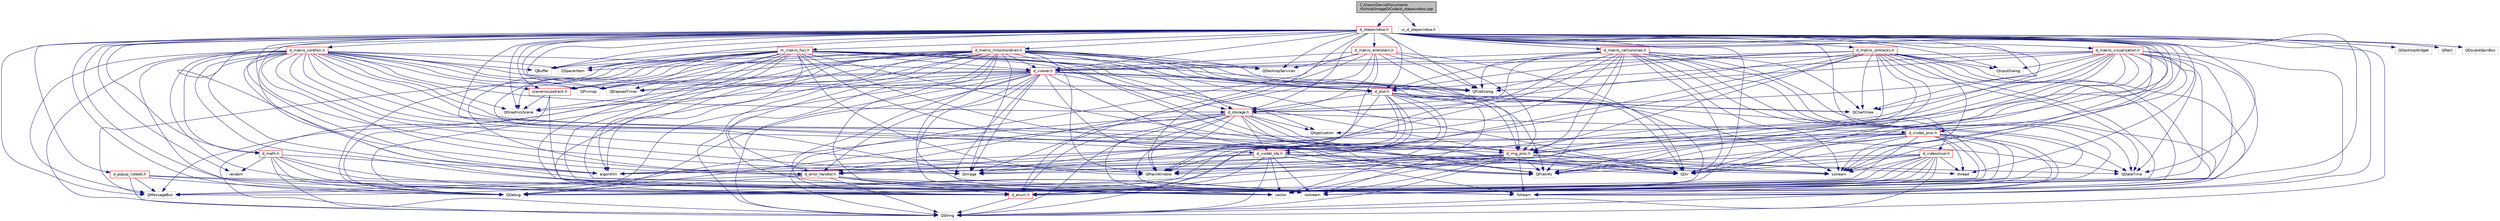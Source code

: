 digraph "C:/Users/David/Documents/GitHub/ImageD/Code/d_stepwindow.cpp"
{
 // LATEX_PDF_SIZE
  edge [fontname="Helvetica",fontsize="10",labelfontname="Helvetica",labelfontsize="10"];
  node [fontname="Helvetica",fontsize="10",shape=record];
  Node1 [label="C:/Users/David/Documents\l/GitHub/ImageD/Code/d_stepwindow.cpp",height=0.2,width=0.4,color="black", fillcolor="grey75", style="filled", fontcolor="black",tooltip=" "];
  Node1 -> Node2 [color="midnightblue",fontsize="10",style="solid"];
  Node2 [label="d_stepwindow.h",height=0.2,width=0.4,color="red", fillcolor="white", style="filled",URL="$d__stepwindow_8h.html",tooltip=" "];
  Node2 -> Node3 [color="midnightblue",fontsize="10",style="solid"];
  Node3 [label="d_enum.h",height=0.2,width=0.4,color="red", fillcolor="white", style="filled",URL="$d__enum_8h.html",tooltip=" "];
  Node3 -> Node5 [color="midnightblue",fontsize="10",style="solid"];
  Node5 [label="QString",height=0.2,width=0.4,color="grey75", fillcolor="white", style="filled",tooltip=" "];
  Node2 -> Node7 [color="midnightblue",fontsize="10",style="solid"];
  Node7 [label="d_viewer.h",height=0.2,width=0.4,color="red", fillcolor="white", style="filled",URL="$d__viewer_8h.html",tooltip=" "];
  Node7 -> Node3 [color="midnightblue",fontsize="10",style="solid"];
  Node7 -> Node8 [color="midnightblue",fontsize="10",style="solid"];
  Node8 [label="scenemousetrack.h",height=0.2,width=0.4,color="red", fillcolor="white", style="filled",URL="$scenemousetrack_8h.html",tooltip=" "];
  Node8 -> Node9 [color="midnightblue",fontsize="10",style="solid"];
  Node9 [label="iostream",height=0.2,width=0.4,color="grey75", fillcolor="white", style="filled",tooltip=" "];
  Node8 -> Node10 [color="midnightblue",fontsize="10",style="solid"];
  Node10 [label="QGraphicsScene",height=0.2,width=0.4,color="grey75", fillcolor="white", style="filled",tooltip=" "];
  Node8 -> Node12 [color="midnightblue",fontsize="10",style="solid"];
  Node12 [label="QDebug",height=0.2,width=0.4,color="grey75", fillcolor="white", style="filled",tooltip=" "];
  Node7 -> Node15 [color="midnightblue",fontsize="10",style="solid"];
  Node15 [label="d_img_proc.h",height=0.2,width=0.4,color="red", fillcolor="white", style="filled",URL="$d__img__proc_8h.html",tooltip=" "];
  Node15 -> Node3 [color="midnightblue",fontsize="10",style="solid"];
  Node15 -> Node9 [color="midnightblue",fontsize="10",style="solid"];
  Node15 -> Node17 [color="midnightblue",fontsize="10",style="solid"];
  Node17 [label="vector",height=0.2,width=0.4,color="grey75", fillcolor="white", style="filled",tooltip=" "];
  Node15 -> Node26 [color="midnightblue",fontsize="10",style="solid"];
  Node26 [label="fstream",height=0.2,width=0.4,color="grey75", fillcolor="white", style="filled",tooltip=" "];
  Node15 -> Node33 [color="midnightblue",fontsize="10",style="solid"];
  Node33 [label="sstream",height=0.2,width=0.4,color="grey75", fillcolor="white", style="filled",tooltip=" "];
  Node15 -> Node20 [color="midnightblue",fontsize="10",style="solid"];
  Node20 [label="thread",height=0.2,width=0.4,color="grey75", fillcolor="white", style="filled",tooltip=" "];
  Node15 -> Node35 [color="midnightblue",fontsize="10",style="solid"];
  Node35 [label="QMainWindow",height=0.2,width=0.4,color="grey75", fillcolor="white", style="filled",tooltip=" "];
  Node15 -> Node36 [color="midnightblue",fontsize="10",style="solid"];
  Node36 [label="QImage",height=0.2,width=0.4,color="grey75", fillcolor="white", style="filled",tooltip=" "];
  Node15 -> Node28 [color="midnightblue",fontsize="10",style="solid"];
  Node28 [label="QFileInfo",height=0.2,width=0.4,color="grey75", fillcolor="white", style="filled",tooltip=" "];
  Node15 -> Node27 [color="midnightblue",fontsize="10",style="solid"];
  Node27 [label="QDir",height=0.2,width=0.4,color="grey75", fillcolor="white", style="filled",tooltip=" "];
  Node15 -> Node5 [color="midnightblue",fontsize="10",style="solid"];
  Node15 -> Node12 [color="midnightblue",fontsize="10",style="solid"];
  Node7 -> Node41 [color="midnightblue",fontsize="10",style="solid"];
  Node41 [label="d_error_handler.h",height=0.2,width=0.4,color="red", fillcolor="white", style="filled",URL="$d__error__handler_8h.html",tooltip=" "];
  Node41 -> Node3 [color="midnightblue",fontsize="10",style="solid"];
  Node41 -> Node9 [color="midnightblue",fontsize="10",style="solid"];
  Node41 -> Node17 [color="midnightblue",fontsize="10",style="solid"];
  Node41 -> Node26 [color="midnightblue",fontsize="10",style="solid"];
  Node41 -> Node5 [color="midnightblue",fontsize="10",style="solid"];
  Node41 -> Node12 [color="midnightblue",fontsize="10",style="solid"];
  Node41 -> Node42 [color="midnightblue",fontsize="10",style="solid"];
  Node42 [label="QMessageBox",height=0.2,width=0.4,color="grey75", fillcolor="white", style="filled",tooltip=" "];
  Node7 -> Node44 [color="midnightblue",fontsize="10",style="solid"];
  Node44 [label="d_plot.h",height=0.2,width=0.4,color="red", fillcolor="white", style="filled",URL="$d__plot_8h.html",tooltip=" "];
  Node44 -> Node3 [color="midnightblue",fontsize="10",style="solid"];
  Node44 -> Node15 [color="midnightblue",fontsize="10",style="solid"];
  Node44 -> Node45 [color="midnightblue",fontsize="10",style="solid"];
  Node45 [label="d_storage.h",height=0.2,width=0.4,color="red", fillcolor="white", style="filled",URL="$d__storage_8h.html",tooltip=" "];
  Node45 -> Node3 [color="midnightblue",fontsize="10",style="solid"];
  Node45 -> Node15 [color="midnightblue",fontsize="10",style="solid"];
  Node45 -> Node46 [color="midnightblue",fontsize="10",style="solid"];
  Node46 [label="d_visdat_obj.h",height=0.2,width=0.4,color="red", fillcolor="white", style="filled",URL="$d__visdat__obj_8h.html",tooltip=" "];
  Node46 -> Node3 [color="midnightblue",fontsize="10",style="solid"];
  Node46 -> Node41 [color="midnightblue",fontsize="10",style="solid"];
  Node46 -> Node48 [color="midnightblue",fontsize="10",style="solid"];
  Node48 [label="QDateTime",height=0.2,width=0.4,color="grey75", fillcolor="white", style="filled",tooltip=" "];
  Node46 -> Node5 [color="midnightblue",fontsize="10",style="solid"];
  Node46 -> Node9 [color="midnightblue",fontsize="10",style="solid"];
  Node46 -> Node33 [color="midnightblue",fontsize="10",style="solid"];
  Node46 -> Node26 [color="midnightblue",fontsize="10",style="solid"];
  Node46 -> Node17 [color="midnightblue",fontsize="10",style="solid"];
  Node46 -> Node18 [color="midnightblue",fontsize="10",style="solid"];
  Node18 [label="algorithm",height=0.2,width=0.4,color="grey75", fillcolor="white", style="filled",tooltip=" "];
  Node45 -> Node54 [color="midnightblue",fontsize="10",style="solid"];
  Node54 [label="d_visdat_proc.h",height=0.2,width=0.4,color="red", fillcolor="white", style="filled",URL="$d__visdat__proc_8h.html",tooltip=" "];
  Node54 -> Node3 [color="midnightblue",fontsize="10",style="solid"];
  Node54 -> Node15 [color="midnightblue",fontsize="10",style="solid"];
  Node54 -> Node46 [color="midnightblue",fontsize="10",style="solid"];
  Node54 -> Node9 [color="midnightblue",fontsize="10",style="solid"];
  Node54 -> Node17 [color="midnightblue",fontsize="10",style="solid"];
  Node54 -> Node26 [color="midnightblue",fontsize="10",style="solid"];
  Node54 -> Node33 [color="midnightblue",fontsize="10",style="solid"];
  Node54 -> Node20 [color="midnightblue",fontsize="10",style="solid"];
  Node54 -> Node35 [color="midnightblue",fontsize="10",style="solid"];
  Node54 -> Node36 [color="midnightblue",fontsize="10",style="solid"];
  Node54 -> Node28 [color="midnightblue",fontsize="10",style="solid"];
  Node54 -> Node27 [color="midnightblue",fontsize="10",style="solid"];
  Node54 -> Node5 [color="midnightblue",fontsize="10",style="solid"];
  Node54 -> Node12 [color="midnightblue",fontsize="10",style="solid"];
  Node45 -> Node9 [color="midnightblue",fontsize="10",style="solid"];
  Node45 -> Node17 [color="midnightblue",fontsize="10",style="solid"];
  Node45 -> Node35 [color="midnightblue",fontsize="10",style="solid"];
  Node45 -> Node36 [color="midnightblue",fontsize="10",style="solid"];
  Node45 -> Node28 [color="midnightblue",fontsize="10",style="solid"];
  Node45 -> Node27 [color="midnightblue",fontsize="10",style="solid"];
  Node45 -> Node5 [color="midnightblue",fontsize="10",style="solid"];
  Node45 -> Node12 [color="midnightblue",fontsize="10",style="solid"];
  Node45 -> Node64 [color="midnightblue",fontsize="10",style="solid"];
  Node64 [label="QApplication",height=0.2,width=0.4,color="grey75", fillcolor="white", style="filled",tooltip=" "];
  Node45 -> Node42 [color="midnightblue",fontsize="10",style="solid"];
  Node44 -> Node46 [color="midnightblue",fontsize="10",style="solid"];
  Node44 -> Node9 [color="midnightblue",fontsize="10",style="solid"];
  Node44 -> Node17 [color="midnightblue",fontsize="10",style="solid"];
  Node44 -> Node36 [color="midnightblue",fontsize="10",style="solid"];
  Node44 -> Node28 [color="midnightblue",fontsize="10",style="solid"];
  Node44 -> Node27 [color="midnightblue",fontsize="10",style="solid"];
  Node44 -> Node5 [color="midnightblue",fontsize="10",style="solid"];
  Node44 -> Node12 [color="midnightblue",fontsize="10",style="solid"];
  Node44 -> Node66 [color="midnightblue",fontsize="10",style="solid"];
  Node66 [label="QChartView",height=0.2,width=0.4,color="grey75", fillcolor="white", style="filled",tooltip=" "];
  Node7 -> Node9 [color="midnightblue",fontsize="10",style="solid"];
  Node7 -> Node17 [color="midnightblue",fontsize="10",style="solid"];
  Node7 -> Node36 [color="midnightblue",fontsize="10",style="solid"];
  Node7 -> Node80 [color="midnightblue",fontsize="10",style="solid"];
  Node80 [label="QPixmap",height=0.2,width=0.4,color="grey75", fillcolor="white", style="filled",tooltip=" "];
  Node7 -> Node10 [color="midnightblue",fontsize="10",style="solid"];
  Node7 -> Node5 [color="midnightblue",fontsize="10",style="solid"];
  Node7 -> Node12 [color="midnightblue",fontsize="10",style="solid"];
  Node7 -> Node42 [color="midnightblue",fontsize="10",style="solid"];
  Node7 -> Node82 [color="midnightblue",fontsize="10",style="solid"];
  Node82 [label="QFileDialog",height=0.2,width=0.4,color="grey75", fillcolor="white", style="filled",tooltip=" "];
  Node7 -> Node28 [color="midnightblue",fontsize="10",style="solid"];
  Node7 -> Node27 [color="midnightblue",fontsize="10",style="solid"];
  Node7 -> Node83 [color="midnightblue",fontsize="10",style="solid"];
  Node83 [label="QElapsedTimer",height=0.2,width=0.4,color="grey75", fillcolor="white", style="filled",tooltip=" "];
  Node7 -> Node66 [color="midnightblue",fontsize="10",style="solid"];
  Node2 -> Node8 [color="midnightblue",fontsize="10",style="solid"];
  Node2 -> Node15 [color="midnightblue",fontsize="10",style="solid"];
  Node2 -> Node45 [color="midnightblue",fontsize="10",style="solid"];
  Node2 -> Node44 [color="midnightblue",fontsize="10",style="solid"];
  Node2 -> Node85 [color="midnightblue",fontsize="10",style="solid"];
  Node85 [label="d_makro_corefoci.h",height=0.2,width=0.4,color="red", fillcolor="white", style="filled",URL="$d__makro__corefoci_8h.html",tooltip=" "];
  Node85 -> Node3 [color="midnightblue",fontsize="10",style="solid"];
  Node85 -> Node8 [color="midnightblue",fontsize="10",style="solid"];
  Node85 -> Node15 [color="midnightblue",fontsize="10",style="solid"];
  Node85 -> Node44 [color="midnightblue",fontsize="10",style="solid"];
  Node85 -> Node45 [color="midnightblue",fontsize="10",style="solid"];
  Node85 -> Node7 [color="midnightblue",fontsize="10",style="solid"];
  Node85 -> Node41 [color="midnightblue",fontsize="10",style="solid"];
  Node85 -> Node30 [color="midnightblue",fontsize="10",style="solid"];
  Node30 [label="d_math.h",height=0.2,width=0.4,color="red", fillcolor="white", style="filled",URL="$d__math_8h.html",tooltip=" "];
  Node30 -> Node3 [color="midnightblue",fontsize="10",style="solid"];
  Node30 -> Node9 [color="midnightblue",fontsize="10",style="solid"];
  Node30 -> Node17 [color="midnightblue",fontsize="10",style="solid"];
  Node30 -> Node18 [color="midnightblue",fontsize="10",style="solid"];
  Node30 -> Node31 [color="midnightblue",fontsize="10",style="solid"];
  Node31 [label="random",height=0.2,width=0.4,color="grey75", fillcolor="white", style="filled",tooltip=" "];
  Node30 -> Node5 [color="midnightblue",fontsize="10",style="solid"];
  Node30 -> Node12 [color="midnightblue",fontsize="10",style="solid"];
  Node85 -> Node9 [color="midnightblue",fontsize="10",style="solid"];
  Node85 -> Node33 [color="midnightblue",fontsize="10",style="solid"];
  Node85 -> Node26 [color="midnightblue",fontsize="10",style="solid"];
  Node85 -> Node17 [color="midnightblue",fontsize="10",style="solid"];
  Node85 -> Node18 [color="midnightblue",fontsize="10",style="solid"];
  Node85 -> Node35 [color="midnightblue",fontsize="10",style="solid"];
  Node85 -> Node36 [color="midnightblue",fontsize="10",style="solid"];
  Node85 -> Node80 [color="midnightblue",fontsize="10",style="solid"];
  Node85 -> Node10 [color="midnightblue",fontsize="10",style="solid"];
  Node85 -> Node28 [color="midnightblue",fontsize="10",style="solid"];
  Node85 -> Node27 [color="midnightblue",fontsize="10",style="solid"];
  Node85 -> Node5 [color="midnightblue",fontsize="10",style="solid"];
  Node85 -> Node12 [color="midnightblue",fontsize="10",style="solid"];
  Node85 -> Node42 [color="midnightblue",fontsize="10",style="solid"];
  Node85 -> Node82 [color="midnightblue",fontsize="10",style="solid"];
  Node85 -> Node91 [color="midnightblue",fontsize="10",style="solid"];
  Node91 [label="QBuffer",height=0.2,width=0.4,color="grey75", fillcolor="white", style="filled",tooltip=" "];
  Node85 -> Node92 [color="midnightblue",fontsize="10",style="solid"];
  Node92 [label="QSpacerItem",height=0.2,width=0.4,color="grey75", fillcolor="white", style="filled",tooltip=" "];
  Node85 -> Node83 [color="midnightblue",fontsize="10",style="solid"];
  Node85 -> Node48 [color="midnightblue",fontsize="10",style="solid"];
  Node2 -> Node94 [color="midnightblue",fontsize="10",style="solid"];
  Node94 [label="d_makro_mitochondrien.h",height=0.2,width=0.4,color="red", fillcolor="white", style="filled",URL="$d__makro__mitochondrien_8h.html",tooltip=" "];
  Node94 -> Node3 [color="midnightblue",fontsize="10",style="solid"];
  Node94 -> Node8 [color="midnightblue",fontsize="10",style="solid"];
  Node94 -> Node15 [color="midnightblue",fontsize="10",style="solid"];
  Node94 -> Node44 [color="midnightblue",fontsize="10",style="solid"];
  Node94 -> Node45 [color="midnightblue",fontsize="10",style="solid"];
  Node94 -> Node41 [color="midnightblue",fontsize="10",style="solid"];
  Node94 -> Node7 [color="midnightblue",fontsize="10",style="solid"];
  Node94 -> Node9 [color="midnightblue",fontsize="10",style="solid"];
  Node94 -> Node33 [color="midnightblue",fontsize="10",style="solid"];
  Node94 -> Node26 [color="midnightblue",fontsize="10",style="solid"];
  Node94 -> Node17 [color="midnightblue",fontsize="10",style="solid"];
  Node94 -> Node18 [color="midnightblue",fontsize="10",style="solid"];
  Node94 -> Node35 [color="midnightblue",fontsize="10",style="solid"];
  Node94 -> Node36 [color="midnightblue",fontsize="10",style="solid"];
  Node94 -> Node80 [color="midnightblue",fontsize="10",style="solid"];
  Node94 -> Node10 [color="midnightblue",fontsize="10",style="solid"];
  Node94 -> Node28 [color="midnightblue",fontsize="10",style="solid"];
  Node94 -> Node27 [color="midnightblue",fontsize="10",style="solid"];
  Node94 -> Node5 [color="midnightblue",fontsize="10",style="solid"];
  Node94 -> Node12 [color="midnightblue",fontsize="10",style="solid"];
  Node94 -> Node42 [color="midnightblue",fontsize="10",style="solid"];
  Node94 -> Node82 [color="midnightblue",fontsize="10",style="solid"];
  Node94 -> Node91 [color="midnightblue",fontsize="10",style="solid"];
  Node94 -> Node92 [color="midnightblue",fontsize="10",style="solid"];
  Node94 -> Node83 [color="midnightblue",fontsize="10",style="solid"];
  Node94 -> Node48 [color="midnightblue",fontsize="10",style="solid"];
  Node94 -> Node99 [color="midnightblue",fontsize="10",style="solid"];
  Node99 [label="QDesktopServices",height=0.2,width=0.4,color="grey75", fillcolor="white", style="filled",tooltip=" "];
  Node2 -> Node101 [color="midnightblue",fontsize="10",style="solid"];
  Node101 [label="d_makro_eilenstein.h",height=0.2,width=0.4,color="red", fillcolor="white", style="filled",URL="$d__makro__eilenstein_8h.html",tooltip=" "];
  Node101 -> Node35 [color="midnightblue",fontsize="10",style="solid"];
  Node101 -> Node3 [color="midnightblue",fontsize="10",style="solid"];
  Node101 -> Node7 [color="midnightblue",fontsize="10",style="solid"];
  Node101 -> Node15 [color="midnightblue",fontsize="10",style="solid"];
  Node101 -> Node45 [color="midnightblue",fontsize="10",style="solid"];
  Node101 -> Node41 [color="midnightblue",fontsize="10",style="solid"];
  Node101 -> Node17 [color="midnightblue",fontsize="10",style="solid"];
  Node101 -> Node5 [color="midnightblue",fontsize="10",style="solid"];
  Node101 -> Node82 [color="midnightblue",fontsize="10",style="solid"];
  Node101 -> Node99 [color="midnightblue",fontsize="10",style="solid"];
  Node101 -> Node27 [color="midnightblue",fontsize="10",style="solid"];
  Node2 -> Node102 [color="midnightblue",fontsize="10",style="solid"];
  Node102 [label="d_makro_cellcolonies.h",height=0.2,width=0.4,color="red", fillcolor="white", style="filled",URL="$d__makro__cellcolonies_8h.html",tooltip=" "];
  Node102 -> Node3 [color="midnightblue",fontsize="10",style="solid"];
  Node102 -> Node41 [color="midnightblue",fontsize="10",style="solid"];
  Node102 -> Node15 [color="midnightblue",fontsize="10",style="solid"];
  Node102 -> Node44 [color="midnightblue",fontsize="10",style="solid"];
  Node102 -> Node7 [color="midnightblue",fontsize="10",style="solid"];
  Node102 -> Node45 [color="midnightblue",fontsize="10",style="solid"];
  Node102 -> Node35 [color="midnightblue",fontsize="10",style="solid"];
  Node102 -> Node82 [color="midnightblue",fontsize="10",style="solid"];
  Node102 -> Node28 [color="midnightblue",fontsize="10",style="solid"];
  Node102 -> Node27 [color="midnightblue",fontsize="10",style="solid"];
  Node102 -> Node48 [color="midnightblue",fontsize="10",style="solid"];
  Node102 -> Node66 [color="midnightblue",fontsize="10",style="solid"];
  Node102 -> Node9 [color="midnightblue",fontsize="10",style="solid"];
  Node102 -> Node33 [color="midnightblue",fontsize="10",style="solid"];
  Node102 -> Node26 [color="midnightblue",fontsize="10",style="solid"];
  Node102 -> Node17 [color="midnightblue",fontsize="10",style="solid"];
  Node102 -> Node18 [color="midnightblue",fontsize="10",style="solid"];
  Node2 -> Node41 [color="midnightblue",fontsize="10",style="solid"];
  Node2 -> Node103 [color="midnightblue",fontsize="10",style="solid"];
  Node103 [label="m_makro_foci.h",height=0.2,width=0.4,color="red", fillcolor="white", style="filled",URL="$m__makro__foci_8h.html",tooltip=" "];
  Node103 -> Node8 [color="midnightblue",fontsize="10",style="solid"];
  Node103 -> Node15 [color="midnightblue",fontsize="10",style="solid"];
  Node103 -> Node44 [color="midnightblue",fontsize="10",style="solid"];
  Node103 -> Node45 [color="midnightblue",fontsize="10",style="solid"];
  Node103 -> Node7 [color="midnightblue",fontsize="10",style="solid"];
  Node103 -> Node41 [color="midnightblue",fontsize="10",style="solid"];
  Node103 -> Node9 [color="midnightblue",fontsize="10",style="solid"];
  Node103 -> Node33 [color="midnightblue",fontsize="10",style="solid"];
  Node103 -> Node26 [color="midnightblue",fontsize="10",style="solid"];
  Node103 -> Node17 [color="midnightblue",fontsize="10",style="solid"];
  Node103 -> Node18 [color="midnightblue",fontsize="10",style="solid"];
  Node103 -> Node35 [color="midnightblue",fontsize="10",style="solid"];
  Node103 -> Node36 [color="midnightblue",fontsize="10",style="solid"];
  Node103 -> Node80 [color="midnightblue",fontsize="10",style="solid"];
  Node103 -> Node10 [color="midnightblue",fontsize="10",style="solid"];
  Node103 -> Node28 [color="midnightblue",fontsize="10",style="solid"];
  Node103 -> Node27 [color="midnightblue",fontsize="10",style="solid"];
  Node103 -> Node5 [color="midnightblue",fontsize="10",style="solid"];
  Node103 -> Node12 [color="midnightblue",fontsize="10",style="solid"];
  Node103 -> Node42 [color="midnightblue",fontsize="10",style="solid"];
  Node103 -> Node82 [color="midnightblue",fontsize="10",style="solid"];
  Node103 -> Node91 [color="midnightblue",fontsize="10",style="solid"];
  Node103 -> Node92 [color="midnightblue",fontsize="10",style="solid"];
  Node103 -> Node83 [color="midnightblue",fontsize="10",style="solid"];
  Node103 -> Node99 [color="midnightblue",fontsize="10",style="solid"];
  Node103 -> Node64 [color="midnightblue",fontsize="10",style="solid"];
  Node2 -> Node105 [color="midnightblue",fontsize="10",style="solid"];
  Node105 [label="d_makro_iontracks.h",height=0.2,width=0.4,color="red", fillcolor="white", style="filled",URL="$d__makro__iontracks_8h.html",tooltip=" "];
  Node105 -> Node3 [color="midnightblue",fontsize="10",style="solid"];
  Node105 -> Node41 [color="midnightblue",fontsize="10",style="solid"];
  Node105 -> Node15 [color="midnightblue",fontsize="10",style="solid"];
  Node105 -> Node44 [color="midnightblue",fontsize="10",style="solid"];
  Node105 -> Node7 [color="midnightblue",fontsize="10",style="solid"];
  Node105 -> Node45 [color="midnightblue",fontsize="10",style="solid"];
  Node105 -> Node35 [color="midnightblue",fontsize="10",style="solid"];
  Node105 -> Node82 [color="midnightblue",fontsize="10",style="solid"];
  Node105 -> Node28 [color="midnightblue",fontsize="10",style="solid"];
  Node105 -> Node27 [color="midnightblue",fontsize="10",style="solid"];
  Node105 -> Node48 [color="midnightblue",fontsize="10",style="solid"];
  Node105 -> Node107 [color="midnightblue",fontsize="10",style="solid"];
  Node107 [label="QInputDialog",height=0.2,width=0.4,color="grey75", fillcolor="white", style="filled",tooltip=" "];
  Node105 -> Node66 [color="midnightblue",fontsize="10",style="solid"];
  Node105 -> Node9 [color="midnightblue",fontsize="10",style="solid"];
  Node105 -> Node33 [color="midnightblue",fontsize="10",style="solid"];
  Node105 -> Node26 [color="midnightblue",fontsize="10",style="solid"];
  Node105 -> Node17 [color="midnightblue",fontsize="10",style="solid"];
  Node105 -> Node18 [color="midnightblue",fontsize="10",style="solid"];
  Node2 -> Node108 [color="midnightblue",fontsize="10",style="solid"];
  Node108 [label="d_makro_visualization.h",height=0.2,width=0.4,color="red", fillcolor="white", style="filled",URL="$d__makro__visualization_8h.html",tooltip=" "];
  Node108 -> Node3 [color="midnightblue",fontsize="10",style="solid"];
  Node108 -> Node41 [color="midnightblue",fontsize="10",style="solid"];
  Node108 -> Node15 [color="midnightblue",fontsize="10",style="solid"];
  Node108 -> Node44 [color="midnightblue",fontsize="10",style="solid"];
  Node108 -> Node7 [color="midnightblue",fontsize="10",style="solid"];
  Node108 -> Node45 [color="midnightblue",fontsize="10",style="solid"];
  Node108 -> Node35 [color="midnightblue",fontsize="10",style="solid"];
  Node108 -> Node82 [color="midnightblue",fontsize="10",style="solid"];
  Node108 -> Node28 [color="midnightblue",fontsize="10",style="solid"];
  Node108 -> Node27 [color="midnightblue",fontsize="10",style="solid"];
  Node108 -> Node48 [color="midnightblue",fontsize="10",style="solid"];
  Node108 -> Node107 [color="midnightblue",fontsize="10",style="solid"];
  Node108 -> Node66 [color="midnightblue",fontsize="10",style="solid"];
  Node108 -> Node9 [color="midnightblue",fontsize="10",style="solid"];
  Node108 -> Node33 [color="midnightblue",fontsize="10",style="solid"];
  Node108 -> Node26 [color="midnightblue",fontsize="10",style="solid"];
  Node108 -> Node17 [color="midnightblue",fontsize="10",style="solid"];
  Node108 -> Node18 [color="midnightblue",fontsize="10",style="solid"];
  Node2 -> Node30 [color="midnightblue",fontsize="10",style="solid"];
  Node2 -> Node46 [color="midnightblue",fontsize="10",style="solid"];
  Node2 -> Node54 [color="midnightblue",fontsize="10",style="solid"];
  Node2 -> Node110 [color="midnightblue",fontsize="10",style="solid"];
  Node110 [label="d_popup_listedit.h",height=0.2,width=0.4,color="red", fillcolor="white", style="filled",URL="$d__popup__listedit_8h.html",tooltip=" "];
  Node110 -> Node3 [color="midnightblue",fontsize="10",style="solid"];
  Node110 -> Node17 [color="midnightblue",fontsize="10",style="solid"];
  Node110 -> Node5 [color="midnightblue",fontsize="10",style="solid"];
  Node110 -> Node12 [color="midnightblue",fontsize="10",style="solid"];
  Node110 -> Node42 [color="midnightblue",fontsize="10",style="solid"];
  Node2 -> Node112 [color="midnightblue",fontsize="10",style="solid"];
  Node112 [label="d_videoslicer.h",height=0.2,width=0.4,color="red", fillcolor="white", style="filled",URL="$d__videoslicer_8h.html",tooltip=" "];
  Node112 -> Node3 [color="midnightblue",fontsize="10",style="solid"];
  Node112 -> Node9 [color="midnightblue",fontsize="10",style="solid"];
  Node112 -> Node17 [color="midnightblue",fontsize="10",style="solid"];
  Node112 -> Node26 [color="midnightblue",fontsize="10",style="solid"];
  Node112 -> Node33 [color="midnightblue",fontsize="10",style="solid"];
  Node112 -> Node20 [color="midnightblue",fontsize="10",style="solid"];
  Node112 -> Node36 [color="midnightblue",fontsize="10",style="solid"];
  Node112 -> Node28 [color="midnightblue",fontsize="10",style="solid"];
  Node112 -> Node27 [color="midnightblue",fontsize="10",style="solid"];
  Node112 -> Node5 [color="midnightblue",fontsize="10",style="solid"];
  Node112 -> Node12 [color="midnightblue",fontsize="10",style="solid"];
  Node2 -> Node9 [color="midnightblue",fontsize="10",style="solid"];
  Node2 -> Node33 [color="midnightblue",fontsize="10",style="solid"];
  Node2 -> Node26 [color="midnightblue",fontsize="10",style="solid"];
  Node2 -> Node17 [color="midnightblue",fontsize="10",style="solid"];
  Node2 -> Node18 [color="midnightblue",fontsize="10",style="solid"];
  Node2 -> Node31 [color="midnightblue",fontsize="10",style="solid"];
  Node2 -> Node20 [color="midnightblue",fontsize="10",style="solid"];
  Node2 -> Node64 [color="midnightblue",fontsize="10",style="solid"];
  Node2 -> Node99 [color="midnightblue",fontsize="10",style="solid"];
  Node2 -> Node113 [color="midnightblue",fontsize="10",style="solid"];
  Node113 [label="QDesktopWidget",height=0.2,width=0.4,color="grey75", fillcolor="white", style="filled",tooltip=" "];
  Node2 -> Node114 [color="midnightblue",fontsize="10",style="solid"];
  Node114 [label="QRect",height=0.2,width=0.4,color="grey75", fillcolor="white", style="filled",tooltip=" "];
  Node2 -> Node35 [color="midnightblue",fontsize="10",style="solid"];
  Node2 -> Node36 [color="midnightblue",fontsize="10",style="solid"];
  Node2 -> Node80 [color="midnightblue",fontsize="10",style="solid"];
  Node2 -> Node10 [color="midnightblue",fontsize="10",style="solid"];
  Node2 -> Node28 [color="midnightblue",fontsize="10",style="solid"];
  Node2 -> Node27 [color="midnightblue",fontsize="10",style="solid"];
  Node2 -> Node5 [color="midnightblue",fontsize="10",style="solid"];
  Node2 -> Node12 [color="midnightblue",fontsize="10",style="solid"];
  Node2 -> Node42 [color="midnightblue",fontsize="10",style="solid"];
  Node2 -> Node82 [color="midnightblue",fontsize="10",style="solid"];
  Node2 -> Node91 [color="midnightblue",fontsize="10",style="solid"];
  Node2 -> Node92 [color="midnightblue",fontsize="10",style="solid"];
  Node2 -> Node83 [color="midnightblue",fontsize="10",style="solid"];
  Node2 -> Node107 [color="midnightblue",fontsize="10",style="solid"];
  Node2 -> Node48 [color="midnightblue",fontsize="10",style="solid"];
  Node2 -> Node115 [color="midnightblue",fontsize="10",style="solid"];
  Node115 [label="QDoubleSpinBox",height=0.2,width=0.4,color="grey75", fillcolor="white", style="filled",tooltip=" "];
  Node2 -> Node66 [color="midnightblue",fontsize="10",style="solid"];
  Node1 -> Node116 [color="midnightblue",fontsize="10",style="solid"];
  Node116 [label="ui_d_stepwindow.h",height=0.2,width=0.4,color="grey75", fillcolor="white", style="filled",tooltip=" "];
}
